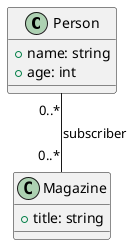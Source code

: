 @startuml

class Person{
    + name: string
    + age: int
}


class Magazine{
    + title: string
}

Person "0..*" -- "0..*" Magazine: subscriber

@enduml
